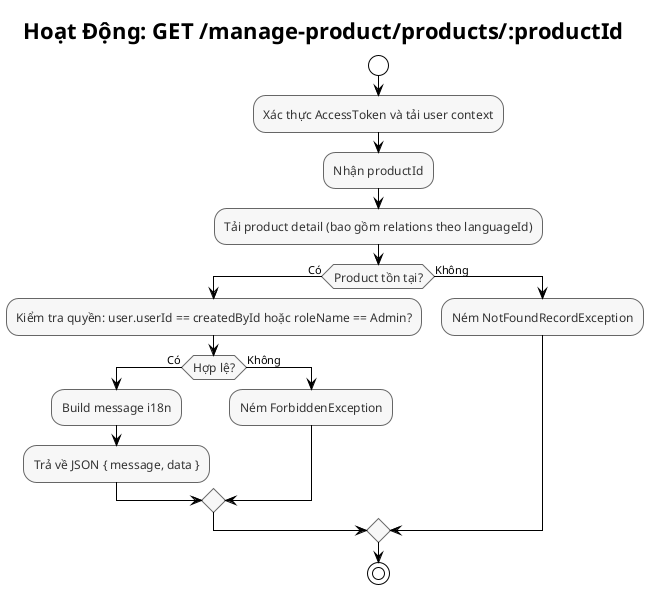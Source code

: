 @startuml Manage Product Detail Activity
!theme plain
skinparam backgroundColor #FFFFFF
skinparam activityFontSize 12
skinparam activityFontColor #333333
skinparam activityBorderColor #666666
skinparam activityBackgroundColor #F7F7F7

title Hoạt Động: GET /manage-product/products/:productId

start
:Xác thực AccessToken và tải user context;
:Nhận productId;
:Tải product detail (bao gồm relations theo languageId);
if (Product tồn tại?) then (Có)
  :Kiểm tra quyền: user.userId == createdById hoặc roleName == Admin?;
  if (Hợp lệ?) then (Có)
    :Build message i18n;
    :Trả về JSON { message, data };
  else (Không)
    :Ném ForbiddenException;
  endif
else (Không)
  :Ném NotFoundRecordException;
endif
stop

@enduml



